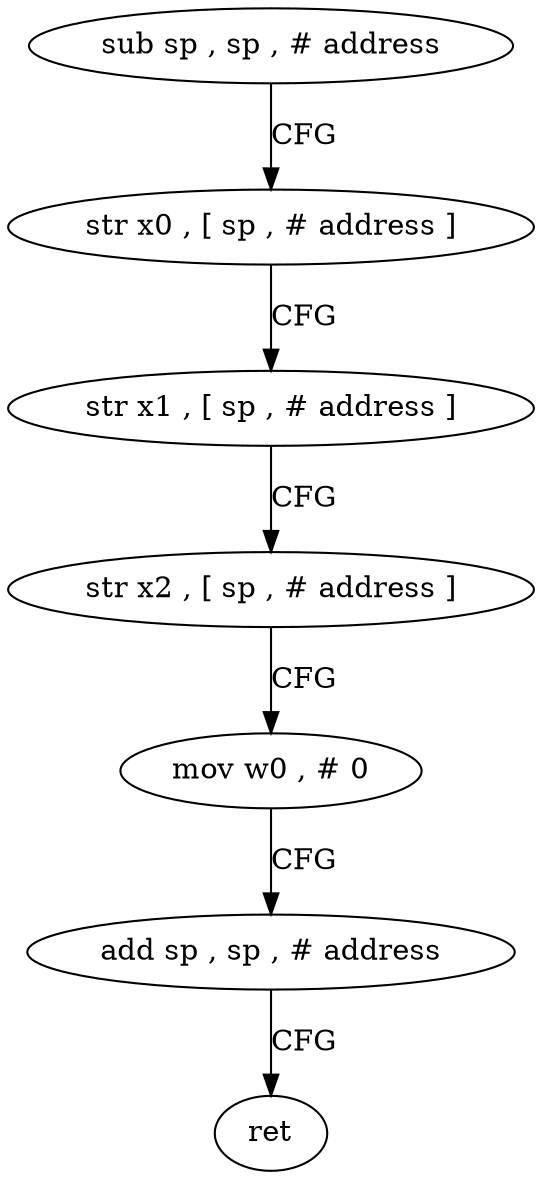 digraph "func" {
"4217300" [label = "sub sp , sp , # address" ]
"4217304" [label = "str x0 , [ sp , # address ]" ]
"4217308" [label = "str x1 , [ sp , # address ]" ]
"4217312" [label = "str x2 , [ sp , # address ]" ]
"4217316" [label = "mov w0 , # 0" ]
"4217320" [label = "add sp , sp , # address" ]
"4217324" [label = "ret" ]
"4217300" -> "4217304" [ label = "CFG" ]
"4217304" -> "4217308" [ label = "CFG" ]
"4217308" -> "4217312" [ label = "CFG" ]
"4217312" -> "4217316" [ label = "CFG" ]
"4217316" -> "4217320" [ label = "CFG" ]
"4217320" -> "4217324" [ label = "CFG" ]
}
